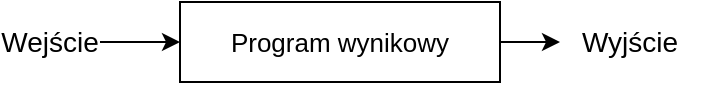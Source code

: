 <mxfile version="13.6.10" type="device"><diagram id="95cOD5FQ9mFzOGYNR8MX" name="Page-1"><mxGraphModel dx="677" dy="336" grid="1" gridSize="10" guides="1" tooltips="1" connect="1" arrows="1" fold="1" page="1" pageScale="1" pageWidth="827" pageHeight="1169" math="0" shadow="0"><root><mxCell id="0"/><mxCell id="1" parent="0"/><mxCell id="KfxHA-t2ZiQQArX94cQ8-5" style="edgeStyle=orthogonalEdgeStyle;rounded=0;orthogonalLoop=1;jettySize=auto;html=1;" edge="1" parent="1" source="KfxHA-t2ZiQQArX94cQ8-1" target="KfxHA-t2ZiQQArX94cQ8-4"><mxGeometry relative="1" as="geometry"/></mxCell><mxCell id="KfxHA-t2ZiQQArX94cQ8-1" value="&lt;font style=&quot;font-size: 13px&quot;&gt;Program wynikowy&lt;/font&gt;" style="rounded=0;whiteSpace=wrap;html=1;" vertex="1" parent="1"><mxGeometry x="360" y="240" width="160" height="40" as="geometry"/></mxCell><mxCell id="KfxHA-t2ZiQQArX94cQ8-3" style="edgeStyle=orthogonalEdgeStyle;rounded=0;orthogonalLoop=1;jettySize=auto;html=1;" edge="1" parent="1" source="KfxHA-t2ZiQQArX94cQ8-2" target="KfxHA-t2ZiQQArX94cQ8-1"><mxGeometry relative="1" as="geometry"/></mxCell><mxCell id="KfxHA-t2ZiQQArX94cQ8-2" value="Wejście" style="text;html=1;strokeColor=none;fillColor=none;align=center;verticalAlign=middle;whiteSpace=wrap;rounded=0;fontSize=14;" vertex="1" parent="1"><mxGeometry x="270" y="250" width="50" height="20" as="geometry"/></mxCell><mxCell id="KfxHA-t2ZiQQArX94cQ8-4" value="Wyjście" style="text;html=1;strokeColor=none;fillColor=none;align=center;verticalAlign=middle;whiteSpace=wrap;rounded=0;fontSize=14;" vertex="1" parent="1"><mxGeometry x="550" y="250" width="70" height="20" as="geometry"/></mxCell></root></mxGraphModel></diagram></mxfile>